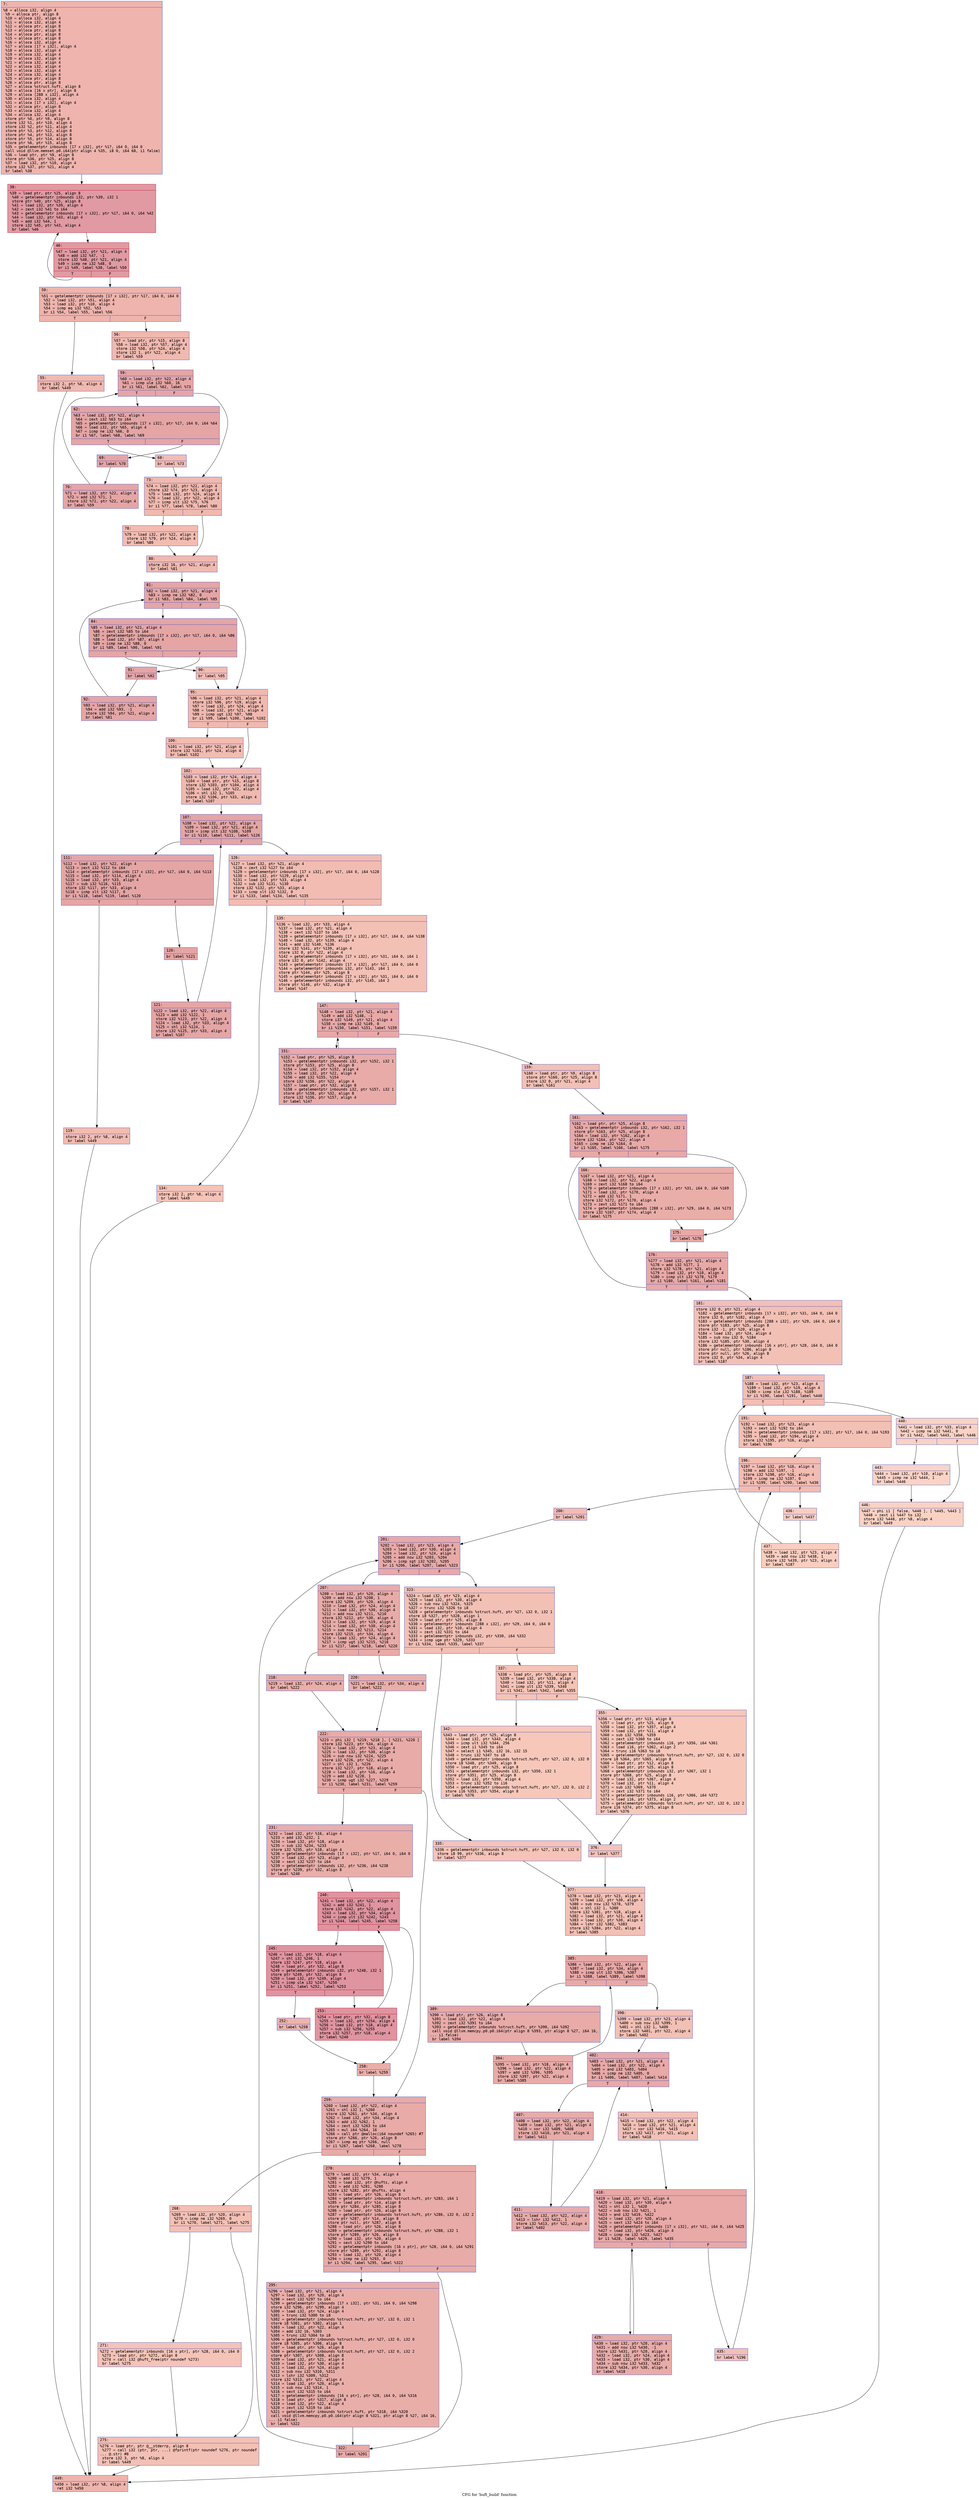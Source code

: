 digraph "CFG for 'huft_build' function" {
	label="CFG for 'huft_build' function";

	Node0x6000031de0d0 [shape=record,color="#3d50c3ff", style=filled, fillcolor="#d8564670" fontname="Courier",label="{7:\l|  %8 = alloca i32, align 4\l  %9 = alloca ptr, align 8\l  %10 = alloca i32, align 4\l  %11 = alloca i32, align 4\l  %12 = alloca ptr, align 8\l  %13 = alloca ptr, align 8\l  %14 = alloca ptr, align 8\l  %15 = alloca ptr, align 8\l  %16 = alloca i32, align 4\l  %17 = alloca [17 x i32], align 4\l  %18 = alloca i32, align 4\l  %19 = alloca i32, align 4\l  %20 = alloca i32, align 4\l  %21 = alloca i32, align 4\l  %22 = alloca i32, align 4\l  %23 = alloca i32, align 4\l  %24 = alloca i32, align 4\l  %25 = alloca ptr, align 8\l  %26 = alloca ptr, align 8\l  %27 = alloca %struct.huft, align 8\l  %28 = alloca [16 x ptr], align 8\l  %29 = alloca [288 x i32], align 4\l  %30 = alloca i32, align 4\l  %31 = alloca [17 x i32], align 4\l  %32 = alloca ptr, align 8\l  %33 = alloca i32, align 4\l  %34 = alloca i32, align 4\l  store ptr %0, ptr %9, align 8\l  store i32 %1, ptr %10, align 4\l  store i32 %2, ptr %11, align 4\l  store ptr %3, ptr %12, align 8\l  store ptr %4, ptr %13, align 8\l  store ptr %5, ptr %14, align 8\l  store ptr %6, ptr %15, align 8\l  %35 = getelementptr inbounds [17 x i32], ptr %17, i64 0, i64 0\l  call void @llvm.memset.p0.i64(ptr align 4 %35, i8 0, i64 68, i1 false)\l  %36 = load ptr, ptr %9, align 8\l  store ptr %36, ptr %25, align 8\l  %37 = load i32, ptr %10, align 4\l  store i32 %37, ptr %21, align 4\l  br label %38\l}"];
	Node0x6000031de0d0 -> Node0x6000031de120[tooltip="7 -> 38\nProbability 100.00%" ];
	Node0x6000031de120 [shape=record,color="#b70d28ff", style=filled, fillcolor="#bb1b2c70" fontname="Courier",label="{38:\l|  %39 = load ptr, ptr %25, align 8\l  %40 = getelementptr inbounds i32, ptr %39, i32 1\l  store ptr %40, ptr %25, align 8\l  %41 = load i32, ptr %39, align 4\l  %42 = zext i32 %41 to i64\l  %43 = getelementptr inbounds [17 x i32], ptr %17, i64 0, i64 %42\l  %44 = load i32, ptr %43, align 4\l  %45 = add i32 %44, 1\l  store i32 %45, ptr %43, align 4\l  br label %46\l}"];
	Node0x6000031de120 -> Node0x6000031de170[tooltip="38 -> 46\nProbability 100.00%" ];
	Node0x6000031de170 [shape=record,color="#b70d28ff", style=filled, fillcolor="#bb1b2c70" fontname="Courier",label="{46:\l|  %47 = load i32, ptr %21, align 4\l  %48 = add i32 %47, -1\l  store i32 %48, ptr %21, align 4\l  %49 = icmp ne i32 %48, 0\l  br i1 %49, label %38, label %50\l|{<s0>T|<s1>F}}"];
	Node0x6000031de170:s0 -> Node0x6000031de120[tooltip="46 -> 38\nProbability 96.88%" ];
	Node0x6000031de170:s1 -> Node0x6000031de1c0[tooltip="46 -> 50\nProbability 3.12%" ];
	Node0x6000031de1c0 [shape=record,color="#3d50c3ff", style=filled, fillcolor="#d8564670" fontname="Courier",label="{50:\l|  %51 = getelementptr inbounds [17 x i32], ptr %17, i64 0, i64 0\l  %52 = load i32, ptr %51, align 4\l  %53 = load i32, ptr %10, align 4\l  %54 = icmp eq i32 %52, %53\l  br i1 %54, label %55, label %56\l|{<s0>T|<s1>F}}"];
	Node0x6000031de1c0:s0 -> Node0x6000031de210[tooltip="50 -> 55\nProbability 50.00%" ];
	Node0x6000031de1c0:s1 -> Node0x6000031de260[tooltip="50 -> 56\nProbability 50.00%" ];
	Node0x6000031de210 [shape=record,color="#3d50c3ff", style=filled, fillcolor="#de614d70" fontname="Courier",label="{55:\l|  store i32 2, ptr %8, align 4\l  br label %449\l}"];
	Node0x6000031de210 -> Node0x6000031dfac0[tooltip="55 -> 449\nProbability 100.00%" ];
	Node0x6000031de260 [shape=record,color="#3d50c3ff", style=filled, fillcolor="#de614d70" fontname="Courier",label="{56:\l|  %57 = load ptr, ptr %15, align 8\l  %58 = load i32, ptr %57, align 4\l  store i32 %58, ptr %24, align 4\l  store i32 1, ptr %22, align 4\l  br label %59\l}"];
	Node0x6000031de260 -> Node0x6000031de2b0[tooltip="56 -> 59\nProbability 100.00%" ];
	Node0x6000031de2b0 [shape=record,color="#3d50c3ff", style=filled, fillcolor="#c5333470" fontname="Courier",label="{59:\l|  %60 = load i32, ptr %22, align 4\l  %61 = icmp ule i32 %60, 16\l  br i1 %61, label %62, label %73\l|{<s0>T|<s1>F}}"];
	Node0x6000031de2b0:s0 -> Node0x6000031de300[tooltip="59 -> 62\nProbability 96.88%" ];
	Node0x6000031de2b0:s1 -> Node0x6000031de440[tooltip="59 -> 73\nProbability 3.12%" ];
	Node0x6000031de300 [shape=record,color="#3d50c3ff", style=filled, fillcolor="#c5333470" fontname="Courier",label="{62:\l|  %63 = load i32, ptr %22, align 4\l  %64 = zext i32 %63 to i64\l  %65 = getelementptr inbounds [17 x i32], ptr %17, i64 0, i64 %64\l  %66 = load i32, ptr %65, align 4\l  %67 = icmp ne i32 %66, 0\l  br i1 %67, label %68, label %69\l|{<s0>T|<s1>F}}"];
	Node0x6000031de300:s0 -> Node0x6000031de350[tooltip="62 -> 68\nProbability 3.12%" ];
	Node0x6000031de300:s1 -> Node0x6000031de3a0[tooltip="62 -> 69\nProbability 96.88%" ];
	Node0x6000031de350 [shape=record,color="#3d50c3ff", style=filled, fillcolor="#e1675170" fontname="Courier",label="{68:\l|  br label %73\l}"];
	Node0x6000031de350 -> Node0x6000031de440[tooltip="68 -> 73\nProbability 100.00%" ];
	Node0x6000031de3a0 [shape=record,color="#3d50c3ff", style=filled, fillcolor="#c5333470" fontname="Courier",label="{69:\l|  br label %70\l}"];
	Node0x6000031de3a0 -> Node0x6000031de3f0[tooltip="69 -> 70\nProbability 100.00%" ];
	Node0x6000031de3f0 [shape=record,color="#3d50c3ff", style=filled, fillcolor="#c5333470" fontname="Courier",label="{70:\l|  %71 = load i32, ptr %22, align 4\l  %72 = add i32 %71, 1\l  store i32 %72, ptr %22, align 4\l  br label %59\l}"];
	Node0x6000031de3f0 -> Node0x6000031de2b0[tooltip="70 -> 59\nProbability 100.00%" ];
	Node0x6000031de440 [shape=record,color="#3d50c3ff", style=filled, fillcolor="#de614d70" fontname="Courier",label="{73:\l|  %74 = load i32, ptr %22, align 4\l  store i32 %74, ptr %23, align 4\l  %75 = load i32, ptr %24, align 4\l  %76 = load i32, ptr %22, align 4\l  %77 = icmp ult i32 %75, %76\l  br i1 %77, label %78, label %80\l|{<s0>T|<s1>F}}"];
	Node0x6000031de440:s0 -> Node0x6000031de490[tooltip="73 -> 78\nProbability 50.00%" ];
	Node0x6000031de440:s1 -> Node0x6000031de4e0[tooltip="73 -> 80\nProbability 50.00%" ];
	Node0x6000031de490 [shape=record,color="#3d50c3ff", style=filled, fillcolor="#e1675170" fontname="Courier",label="{78:\l|  %79 = load i32, ptr %22, align 4\l  store i32 %79, ptr %24, align 4\l  br label %80\l}"];
	Node0x6000031de490 -> Node0x6000031de4e0[tooltip="78 -> 80\nProbability 100.00%" ];
	Node0x6000031de4e0 [shape=record,color="#3d50c3ff", style=filled, fillcolor="#de614d70" fontname="Courier",label="{80:\l|  store i32 16, ptr %21, align 4\l  br label %81\l}"];
	Node0x6000031de4e0 -> Node0x6000031de530[tooltip="80 -> 81\nProbability 100.00%" ];
	Node0x6000031de530 [shape=record,color="#3d50c3ff", style=filled, fillcolor="#c5333470" fontname="Courier",label="{81:\l|  %82 = load i32, ptr %21, align 4\l  %83 = icmp ne i32 %82, 0\l  br i1 %83, label %84, label %95\l|{<s0>T|<s1>F}}"];
	Node0x6000031de530:s0 -> Node0x6000031de580[tooltip="81 -> 84\nProbability 96.88%" ];
	Node0x6000031de530:s1 -> Node0x6000031de6c0[tooltip="81 -> 95\nProbability 3.12%" ];
	Node0x6000031de580 [shape=record,color="#3d50c3ff", style=filled, fillcolor="#c5333470" fontname="Courier",label="{84:\l|  %85 = load i32, ptr %21, align 4\l  %86 = zext i32 %85 to i64\l  %87 = getelementptr inbounds [17 x i32], ptr %17, i64 0, i64 %86\l  %88 = load i32, ptr %87, align 4\l  %89 = icmp ne i32 %88, 0\l  br i1 %89, label %90, label %91\l|{<s0>T|<s1>F}}"];
	Node0x6000031de580:s0 -> Node0x6000031de5d0[tooltip="84 -> 90\nProbability 3.12%" ];
	Node0x6000031de580:s1 -> Node0x6000031de620[tooltip="84 -> 91\nProbability 96.88%" ];
	Node0x6000031de5d0 [shape=record,color="#3d50c3ff", style=filled, fillcolor="#e1675170" fontname="Courier",label="{90:\l|  br label %95\l}"];
	Node0x6000031de5d0 -> Node0x6000031de6c0[tooltip="90 -> 95\nProbability 100.00%" ];
	Node0x6000031de620 [shape=record,color="#3d50c3ff", style=filled, fillcolor="#c5333470" fontname="Courier",label="{91:\l|  br label %92\l}"];
	Node0x6000031de620 -> Node0x6000031de670[tooltip="91 -> 92\nProbability 100.00%" ];
	Node0x6000031de670 [shape=record,color="#3d50c3ff", style=filled, fillcolor="#c5333470" fontname="Courier",label="{92:\l|  %93 = load i32, ptr %21, align 4\l  %94 = add i32 %93, -1\l  store i32 %94, ptr %21, align 4\l  br label %81\l}"];
	Node0x6000031de670 -> Node0x6000031de530[tooltip="92 -> 81\nProbability 100.00%" ];
	Node0x6000031de6c0 [shape=record,color="#3d50c3ff", style=filled, fillcolor="#de614d70" fontname="Courier",label="{95:\l|  %96 = load i32, ptr %21, align 4\l  store i32 %96, ptr %19, align 4\l  %97 = load i32, ptr %24, align 4\l  %98 = load i32, ptr %21, align 4\l  %99 = icmp ugt i32 %97, %98\l  br i1 %99, label %100, label %102\l|{<s0>T|<s1>F}}"];
	Node0x6000031de6c0:s0 -> Node0x6000031de710[tooltip="95 -> 100\nProbability 50.00%" ];
	Node0x6000031de6c0:s1 -> Node0x6000031de760[tooltip="95 -> 102\nProbability 50.00%" ];
	Node0x6000031de710 [shape=record,color="#3d50c3ff", style=filled, fillcolor="#e1675170" fontname="Courier",label="{100:\l|  %101 = load i32, ptr %21, align 4\l  store i32 %101, ptr %24, align 4\l  br label %102\l}"];
	Node0x6000031de710 -> Node0x6000031de760[tooltip="100 -> 102\nProbability 100.00%" ];
	Node0x6000031de760 [shape=record,color="#3d50c3ff", style=filled, fillcolor="#de614d70" fontname="Courier",label="{102:\l|  %103 = load i32, ptr %24, align 4\l  %104 = load ptr, ptr %15, align 8\l  store i32 %103, ptr %104, align 4\l  %105 = load i32, ptr %22, align 4\l  %106 = shl i32 1, %105\l  store i32 %106, ptr %33, align 4\l  br label %107\l}"];
	Node0x6000031de760 -> Node0x6000031de7b0[tooltip="102 -> 107\nProbability 100.00%" ];
	Node0x6000031de7b0 [shape=record,color="#3d50c3ff", style=filled, fillcolor="#c5333470" fontname="Courier",label="{107:\l|  %108 = load i32, ptr %22, align 4\l  %109 = load i32, ptr %21, align 4\l  %110 = icmp ult i32 %108, %109\l  br i1 %110, label %111, label %126\l|{<s0>T|<s1>F}}"];
	Node0x6000031de7b0:s0 -> Node0x6000031de800[tooltip="107 -> 111\nProbability 96.88%" ];
	Node0x6000031de7b0:s1 -> Node0x6000031de940[tooltip="107 -> 126\nProbability 3.12%" ];
	Node0x6000031de800 [shape=record,color="#3d50c3ff", style=filled, fillcolor="#c5333470" fontname="Courier",label="{111:\l|  %112 = load i32, ptr %22, align 4\l  %113 = zext i32 %112 to i64\l  %114 = getelementptr inbounds [17 x i32], ptr %17, i64 0, i64 %113\l  %115 = load i32, ptr %114, align 4\l  %116 = load i32, ptr %33, align 4\l  %117 = sub i32 %116, %115\l  store i32 %117, ptr %33, align 4\l  %118 = icmp slt i32 %117, 0\l  br i1 %118, label %119, label %120\l|{<s0>T|<s1>F}}"];
	Node0x6000031de800:s0 -> Node0x6000031de850[tooltip="111 -> 119\nProbability 3.12%" ];
	Node0x6000031de800:s1 -> Node0x6000031de8a0[tooltip="111 -> 120\nProbability 96.88%" ];
	Node0x6000031de850 [shape=record,color="#3d50c3ff", style=filled, fillcolor="#e1675170" fontname="Courier",label="{119:\l|  store i32 2, ptr %8, align 4\l  br label %449\l}"];
	Node0x6000031de850 -> Node0x6000031dfac0[tooltip="119 -> 449\nProbability 100.00%" ];
	Node0x6000031de8a0 [shape=record,color="#3d50c3ff", style=filled, fillcolor="#c5333470" fontname="Courier",label="{120:\l|  br label %121\l}"];
	Node0x6000031de8a0 -> Node0x6000031de8f0[tooltip="120 -> 121\nProbability 100.00%" ];
	Node0x6000031de8f0 [shape=record,color="#3d50c3ff", style=filled, fillcolor="#c5333470" fontname="Courier",label="{121:\l|  %122 = load i32, ptr %22, align 4\l  %123 = add i32 %122, 1\l  store i32 %123, ptr %22, align 4\l  %124 = load i32, ptr %33, align 4\l  %125 = shl i32 %124, 1\l  store i32 %125, ptr %33, align 4\l  br label %107\l}"];
	Node0x6000031de8f0 -> Node0x6000031de7b0[tooltip="121 -> 107\nProbability 100.00%" ];
	Node0x6000031de940 [shape=record,color="#3d50c3ff", style=filled, fillcolor="#e1675170" fontname="Courier",label="{126:\l|  %127 = load i32, ptr %21, align 4\l  %128 = zext i32 %127 to i64\l  %129 = getelementptr inbounds [17 x i32], ptr %17, i64 0, i64 %128\l  %130 = load i32, ptr %129, align 4\l  %131 = load i32, ptr %33, align 4\l  %132 = sub i32 %131, %130\l  store i32 %132, ptr %33, align 4\l  %133 = icmp slt i32 %132, 0\l  br i1 %133, label %134, label %135\l|{<s0>T|<s1>F}}"];
	Node0x6000031de940:s0 -> Node0x6000031de990[tooltip="126 -> 134\nProbability 37.50%" ];
	Node0x6000031de940:s1 -> Node0x6000031de9e0[tooltip="126 -> 135\nProbability 62.50%" ];
	Node0x6000031de990 [shape=record,color="#3d50c3ff", style=filled, fillcolor="#e8765c70" fontname="Courier",label="{134:\l|  store i32 2, ptr %8, align 4\l  br label %449\l}"];
	Node0x6000031de990 -> Node0x6000031dfac0[tooltip="134 -> 449\nProbability 100.00%" ];
	Node0x6000031de9e0 [shape=record,color="#3d50c3ff", style=filled, fillcolor="#e5705870" fontname="Courier",label="{135:\l|  %136 = load i32, ptr %33, align 4\l  %137 = load i32, ptr %21, align 4\l  %138 = zext i32 %137 to i64\l  %139 = getelementptr inbounds [17 x i32], ptr %17, i64 0, i64 %138\l  %140 = load i32, ptr %139, align 4\l  %141 = add i32 %140, %136\l  store i32 %141, ptr %139, align 4\l  store i32 0, ptr %22, align 4\l  %142 = getelementptr inbounds [17 x i32], ptr %31, i64 0, i64 1\l  store i32 0, ptr %142, align 4\l  %143 = getelementptr inbounds [17 x i32], ptr %17, i64 0, i64 0\l  %144 = getelementptr inbounds i32, ptr %143, i64 1\l  store ptr %144, ptr %25, align 8\l  %145 = getelementptr inbounds [17 x i32], ptr %31, i64 0, i64 0\l  %146 = getelementptr inbounds i32, ptr %145, i64 2\l  store ptr %146, ptr %32, align 8\l  br label %147\l}"];
	Node0x6000031de9e0 -> Node0x6000031dea30[tooltip="135 -> 147\nProbability 100.00%" ];
	Node0x6000031dea30 [shape=record,color="#3d50c3ff", style=filled, fillcolor="#ca3b3770" fontname="Courier",label="{147:\l|  %148 = load i32, ptr %21, align 4\l  %149 = add i32 %148, -1\l  store i32 %149, ptr %21, align 4\l  %150 = icmp ne i32 %149, 0\l  br i1 %150, label %151, label %159\l|{<s0>T|<s1>F}}"];
	Node0x6000031dea30:s0 -> Node0x6000031dea80[tooltip="147 -> 151\nProbability 96.88%" ];
	Node0x6000031dea30:s1 -> Node0x6000031dead0[tooltip="147 -> 159\nProbability 3.12%" ];
	Node0x6000031dea80 [shape=record,color="#3d50c3ff", style=filled, fillcolor="#cc403a70" fontname="Courier",label="{151:\l|  %152 = load ptr, ptr %25, align 8\l  %153 = getelementptr inbounds i32, ptr %152, i32 1\l  store ptr %153, ptr %25, align 8\l  %154 = load i32, ptr %152, align 4\l  %155 = load i32, ptr %22, align 4\l  %156 = add i32 %155, %154\l  store i32 %156, ptr %22, align 4\l  %157 = load ptr, ptr %32, align 8\l  %158 = getelementptr inbounds i32, ptr %157, i32 1\l  store ptr %158, ptr %32, align 8\l  store i32 %156, ptr %157, align 4\l  br label %147\l}"];
	Node0x6000031dea80 -> Node0x6000031dea30[tooltip="151 -> 147\nProbability 100.00%" ];
	Node0x6000031dead0 [shape=record,color="#3d50c3ff", style=filled, fillcolor="#e5705870" fontname="Courier",label="{159:\l|  %160 = load ptr, ptr %9, align 8\l  store ptr %160, ptr %25, align 8\l  store i32 0, ptr %21, align 4\l  br label %161\l}"];
	Node0x6000031dead0 -> Node0x6000031deb20[tooltip="159 -> 161\nProbability 100.00%" ];
	Node0x6000031deb20 [shape=record,color="#3d50c3ff", style=filled, fillcolor="#ca3b3770" fontname="Courier",label="{161:\l|  %162 = load ptr, ptr %25, align 8\l  %163 = getelementptr inbounds i32, ptr %162, i32 1\l  store ptr %163, ptr %25, align 8\l  %164 = load i32, ptr %162, align 4\l  store i32 %164, ptr %22, align 4\l  %165 = icmp ne i32 %164, 0\l  br i1 %165, label %166, label %175\l|{<s0>T|<s1>F}}"];
	Node0x6000031deb20:s0 -> Node0x6000031deb70[tooltip="161 -> 166\nProbability 62.50%" ];
	Node0x6000031deb20:s1 -> Node0x6000031debc0[tooltip="161 -> 175\nProbability 37.50%" ];
	Node0x6000031deb70 [shape=record,color="#3d50c3ff", style=filled, fillcolor="#d0473d70" fontname="Courier",label="{166:\l|  %167 = load i32, ptr %21, align 4\l  %168 = load i32, ptr %22, align 4\l  %169 = zext i32 %168 to i64\l  %170 = getelementptr inbounds [17 x i32], ptr %31, i64 0, i64 %169\l  %171 = load i32, ptr %170, align 4\l  %172 = add i32 %171, 1\l  store i32 %172, ptr %170, align 4\l  %173 = zext i32 %171 to i64\l  %174 = getelementptr inbounds [288 x i32], ptr %29, i64 0, i64 %173\l  store i32 %167, ptr %174, align 4\l  br label %175\l}"];
	Node0x6000031deb70 -> Node0x6000031debc0[tooltip="166 -> 175\nProbability 100.00%" ];
	Node0x6000031debc0 [shape=record,color="#3d50c3ff", style=filled, fillcolor="#ca3b3770" fontname="Courier",label="{175:\l|  br label %176\l}"];
	Node0x6000031debc0 -> Node0x6000031dec10[tooltip="175 -> 176\nProbability 100.00%" ];
	Node0x6000031dec10 [shape=record,color="#3d50c3ff", style=filled, fillcolor="#ca3b3770" fontname="Courier",label="{176:\l|  %177 = load i32, ptr %21, align 4\l  %178 = add i32 %177, 1\l  store i32 %178, ptr %21, align 4\l  %179 = load i32, ptr %10, align 4\l  %180 = icmp ult i32 %178, %179\l  br i1 %180, label %161, label %181\l|{<s0>T|<s1>F}}"];
	Node0x6000031dec10:s0 -> Node0x6000031deb20[tooltip="176 -> 161\nProbability 96.88%" ];
	Node0x6000031dec10:s1 -> Node0x6000031dec60[tooltip="176 -> 181\nProbability 3.12%" ];
	Node0x6000031dec60 [shape=record,color="#3d50c3ff", style=filled, fillcolor="#e5705870" fontname="Courier",label="{181:\l|  store i32 0, ptr %21, align 4\l  %182 = getelementptr inbounds [17 x i32], ptr %31, i64 0, i64 0\l  store i32 0, ptr %182, align 4\l  %183 = getelementptr inbounds [288 x i32], ptr %29, i64 0, i64 0\l  store ptr %183, ptr %25, align 8\l  store i32 -1, ptr %20, align 4\l  %184 = load i32, ptr %24, align 4\l  %185 = sub nsw i32 0, %184\l  store i32 %185, ptr %30, align 4\l  %186 = getelementptr inbounds [16 x ptr], ptr %28, i64 0, i64 0\l  store ptr null, ptr %186, align 8\l  store ptr null, ptr %26, align 8\l  store i32 0, ptr %34, align 4\l  br label %187\l}"];
	Node0x6000031dec60 -> Node0x6000031decb0[tooltip="181 -> 187\nProbability 100.00%" ];
	Node0x6000031decb0 [shape=record,color="#3d50c3ff", style=filled, fillcolor="#e36c5570" fontname="Courier",label="{187:\l|  %188 = load i32, ptr %23, align 4\l  %189 = load i32, ptr %19, align 4\l  %190 = icmp sle i32 %188, %189\l  br i1 %190, label %191, label %440\l|{<s0>T|<s1>F}}"];
	Node0x6000031decb0:s0 -> Node0x6000031ded00[tooltip="187 -> 191\nProbability 96.88%" ];
	Node0x6000031decb0:s1 -> Node0x6000031df9d0[tooltip="187 -> 440\nProbability 3.12%" ];
	Node0x6000031ded00 [shape=record,color="#3d50c3ff", style=filled, fillcolor="#e5705870" fontname="Courier",label="{191:\l|  %192 = load i32, ptr %23, align 4\l  %193 = sext i32 %192 to i64\l  %194 = getelementptr inbounds [17 x i32], ptr %17, i64 0, i64 %193\l  %195 = load i32, ptr %194, align 4\l  store i32 %195, ptr %16, align 4\l  br label %196\l}"];
	Node0x6000031ded00 -> Node0x6000031ded50[tooltip="191 -> 196\nProbability 100.00%" ];
	Node0x6000031ded50 [shape=record,color="#3d50c3ff", style=filled, fillcolor="#e1675170" fontname="Courier",label="{196:\l|  %197 = load i32, ptr %16, align 4\l  %198 = add i32 %197, -1\l  store i32 %198, ptr %16, align 4\l  %199 = icmp ne i32 %197, 0\l  br i1 %199, label %200, label %436\l|{<s0>T|<s1>F}}"];
	Node0x6000031ded50:s0 -> Node0x6000031deda0[tooltip="196 -> 200\nProbability 96.88%" ];
	Node0x6000031ded50:s1 -> Node0x6000031df930[tooltip="196 -> 436\nProbability 3.12%" ];
	Node0x6000031deda0 [shape=record,color="#3d50c3ff", style=filled, fillcolor="#e1675170" fontname="Courier",label="{200:\l|  br label %201\l}"];
	Node0x6000031deda0 -> Node0x6000031dedf0[tooltip="200 -> 201\nProbability 100.00%" ];
	Node0x6000031dedf0 [shape=record,color="#3d50c3ff", style=filled, fillcolor="#ca3b3770" fontname="Courier",label="{201:\l|  %202 = load i32, ptr %23, align 4\l  %203 = load i32, ptr %30, align 4\l  %204 = load i32, ptr %24, align 4\l  %205 = add nsw i32 %203, %204\l  %206 = icmp sgt i32 %202, %205\l  br i1 %206, label %207, label %323\l|{<s0>T|<s1>F}}"];
	Node0x6000031dedf0:s0 -> Node0x6000031dee40[tooltip="201 -> 207\nProbability 96.88%" ];
	Node0x6000031dedf0:s1 -> Node0x6000031df390[tooltip="201 -> 323\nProbability 3.12%" ];
	Node0x6000031dee40 [shape=record,color="#3d50c3ff", style=filled, fillcolor="#cc403a70" fontname="Courier",label="{207:\l|  %208 = load i32, ptr %20, align 4\l  %209 = add nsw i32 %208, 1\l  store i32 %209, ptr %20, align 4\l  %210 = load i32, ptr %24, align 4\l  %211 = load i32, ptr %30, align 4\l  %212 = add nsw i32 %211, %210\l  store i32 %212, ptr %30, align 4\l  %213 = load i32, ptr %19, align 4\l  %214 = load i32, ptr %30, align 4\l  %215 = sub nsw i32 %213, %214\l  store i32 %215, ptr %34, align 4\l  %216 = load i32, ptr %24, align 4\l  %217 = icmp ugt i32 %215, %216\l  br i1 %217, label %218, label %220\l|{<s0>T|<s1>F}}"];
	Node0x6000031dee40:s0 -> Node0x6000031dee90[tooltip="207 -> 218\nProbability 50.00%" ];
	Node0x6000031dee40:s1 -> Node0x6000031deee0[tooltip="207 -> 220\nProbability 50.00%" ];
	Node0x6000031dee90 [shape=record,color="#3d50c3ff", style=filled, fillcolor="#d0473d70" fontname="Courier",label="{218:\l|  %219 = load i32, ptr %24, align 4\l  br label %222\l}"];
	Node0x6000031dee90 -> Node0x6000031def30[tooltip="218 -> 222\nProbability 100.00%" ];
	Node0x6000031deee0 [shape=record,color="#3d50c3ff", style=filled, fillcolor="#d0473d70" fontname="Courier",label="{220:\l|  %221 = load i32, ptr %34, align 4\l  br label %222\l}"];
	Node0x6000031deee0 -> Node0x6000031def30[tooltip="220 -> 222\nProbability 100.00%" ];
	Node0x6000031def30 [shape=record,color="#3d50c3ff", style=filled, fillcolor="#cc403a70" fontname="Courier",label="{222:\l|  %223 = phi i32 [ %219, %218 ], [ %221, %220 ]\l  store i32 %223, ptr %34, align 4\l  %224 = load i32, ptr %23, align 4\l  %225 = load i32, ptr %30, align 4\l  %226 = sub nsw i32 %224, %225\l  store i32 %226, ptr %22, align 4\l  %227 = shl i32 1, %226\l  store i32 %227, ptr %18, align 4\l  %228 = load i32, ptr %16, align 4\l  %229 = add i32 %228, 1\l  %230 = icmp ugt i32 %227, %229\l  br i1 %230, label %231, label %259\l|{<s0>T|<s1>F}}"];
	Node0x6000031def30:s0 -> Node0x6000031def80[tooltip="222 -> 231\nProbability 50.00%" ];
	Node0x6000031def30:s1 -> Node0x6000031df160[tooltip="222 -> 259\nProbability 50.00%" ];
	Node0x6000031def80 [shape=record,color="#3d50c3ff", style=filled, fillcolor="#d0473d70" fontname="Courier",label="{231:\l|  %232 = load i32, ptr %16, align 4\l  %233 = add i32 %232, 1\l  %234 = load i32, ptr %18, align 4\l  %235 = sub i32 %234, %233\l  store i32 %235, ptr %18, align 4\l  %236 = getelementptr inbounds [17 x i32], ptr %17, i64 0, i64 0\l  %237 = load i32, ptr %23, align 4\l  %238 = sext i32 %237 to i64\l  %239 = getelementptr inbounds i32, ptr %236, i64 %238\l  store ptr %239, ptr %32, align 8\l  br label %240\l}"];
	Node0x6000031def80 -> Node0x6000031defd0[tooltip="231 -> 240\nProbability 100.00%" ];
	Node0x6000031defd0 [shape=record,color="#b70d28ff", style=filled, fillcolor="#b70d2870" fontname="Courier",label="{240:\l|  %241 = load i32, ptr %22, align 4\l  %242 = add i32 %241, 1\l  store i32 %242, ptr %22, align 4\l  %243 = load i32, ptr %34, align 4\l  %244 = icmp ult i32 %242, %243\l  br i1 %244, label %245, label %258\l|{<s0>T|<s1>F}}"];
	Node0x6000031defd0:s0 -> Node0x6000031df020[tooltip="240 -> 245\nProbability 96.88%" ];
	Node0x6000031defd0:s1 -> Node0x6000031df110[tooltip="240 -> 258\nProbability 3.12%" ];
	Node0x6000031df020 [shape=record,color="#b70d28ff", style=filled, fillcolor="#b70d2870" fontname="Courier",label="{245:\l|  %246 = load i32, ptr %18, align 4\l  %247 = shl i32 %246, 1\l  store i32 %247, ptr %18, align 4\l  %248 = load ptr, ptr %32, align 8\l  %249 = getelementptr inbounds i32, ptr %248, i32 1\l  store ptr %249, ptr %32, align 8\l  %250 = load i32, ptr %249, align 4\l  %251 = icmp ule i32 %247, %250\l  br i1 %251, label %252, label %253\l|{<s0>T|<s1>F}}"];
	Node0x6000031df020:s0 -> Node0x6000031df070[tooltip="245 -> 252\nProbability 3.12%" ];
	Node0x6000031df020:s1 -> Node0x6000031df0c0[tooltip="245 -> 253\nProbability 96.88%" ];
	Node0x6000031df070 [shape=record,color="#3d50c3ff", style=filled, fillcolor="#d6524470" fontname="Courier",label="{252:\l|  br label %258\l}"];
	Node0x6000031df070 -> Node0x6000031df110[tooltip="252 -> 258\nProbability 100.00%" ];
	Node0x6000031df0c0 [shape=record,color="#b70d28ff", style=filled, fillcolor="#b70d2870" fontname="Courier",label="{253:\l|  %254 = load ptr, ptr %32, align 8\l  %255 = load i32, ptr %254, align 4\l  %256 = load i32, ptr %18, align 4\l  %257 = sub i32 %256, %255\l  store i32 %257, ptr %18, align 4\l  br label %240\l}"];
	Node0x6000031df0c0 -> Node0x6000031defd0[tooltip="253 -> 240\nProbability 100.00%" ];
	Node0x6000031df110 [shape=record,color="#3d50c3ff", style=filled, fillcolor="#d0473d70" fontname="Courier",label="{258:\l|  br label %259\l}"];
	Node0x6000031df110 -> Node0x6000031df160[tooltip="258 -> 259\nProbability 100.00%" ];
	Node0x6000031df160 [shape=record,color="#3d50c3ff", style=filled, fillcolor="#cc403a70" fontname="Courier",label="{259:\l|  %260 = load i32, ptr %22, align 4\l  %261 = shl i32 1, %260\l  store i32 %261, ptr %34, align 4\l  %262 = load i32, ptr %34, align 4\l  %263 = add i32 %262, 1\l  %264 = zext i32 %263 to i64\l  %265 = mul i64 %264, 16\l  %266 = call ptr @malloc(i64 noundef %265) #7\l  store ptr %266, ptr %26, align 8\l  %267 = icmp eq ptr %266, null\l  br i1 %267, label %268, label %278\l|{<s0>T|<s1>F}}"];
	Node0x6000031df160:s0 -> Node0x6000031df1b0[tooltip="259 -> 268\nProbability 3.12%" ];
	Node0x6000031df160:s1 -> Node0x6000031df2a0[tooltip="259 -> 278\nProbability 96.88%" ];
	Node0x6000031df1b0 [shape=record,color="#3d50c3ff", style=filled, fillcolor="#e5705870" fontname="Courier",label="{268:\l|  %269 = load i32, ptr %20, align 4\l  %270 = icmp ne i32 %269, 0\l  br i1 %270, label %271, label %275\l|{<s0>T|<s1>F}}"];
	Node0x6000031df1b0:s0 -> Node0x6000031df200[tooltip="268 -> 271\nProbability 62.50%" ];
	Node0x6000031df1b0:s1 -> Node0x6000031df250[tooltip="268 -> 275\nProbability 37.50%" ];
	Node0x6000031df200 [shape=record,color="#3d50c3ff", style=filled, fillcolor="#e8765c70" fontname="Courier",label="{271:\l|  %272 = getelementptr inbounds [16 x ptr], ptr %28, i64 0, i64 0\l  %273 = load ptr, ptr %272, align 8\l  %274 = call i32 @huft_free(ptr noundef %273)\l  br label %275\l}"];
	Node0x6000031df200 -> Node0x6000031df250[tooltip="271 -> 275\nProbability 100.00%" ];
	Node0x6000031df250 [shape=record,color="#3d50c3ff", style=filled, fillcolor="#e5705870" fontname="Courier",label="{275:\l|  %276 = load ptr, ptr @__stderrp, align 8\l  %277 = call i32 (ptr, ptr, ...) @fprintf(ptr noundef %276, ptr noundef\l... @.str) #8\l  store i32 3, ptr %8, align 4\l  br label %449\l}"];
	Node0x6000031df250 -> Node0x6000031dfac0[tooltip="275 -> 449\nProbability 100.00%" ];
	Node0x6000031df2a0 [shape=record,color="#3d50c3ff", style=filled, fillcolor="#cc403a70" fontname="Courier",label="{278:\l|  %279 = load i32, ptr %34, align 4\l  %280 = add i32 %279, 1\l  %281 = load i32, ptr @hufts, align 4\l  %282 = add i32 %281, %280\l  store i32 %282, ptr @hufts, align 4\l  %283 = load ptr, ptr %26, align 8\l  %284 = getelementptr inbounds %struct.huft, ptr %283, i64 1\l  %285 = load ptr, ptr %14, align 8\l  store ptr %284, ptr %285, align 8\l  %286 = load ptr, ptr %26, align 8\l  %287 = getelementptr inbounds %struct.huft, ptr %286, i32 0, i32 2\l  store ptr %287, ptr %14, align 8\l  store ptr null, ptr %287, align 8\l  %288 = load ptr, ptr %26, align 8\l  %289 = getelementptr inbounds %struct.huft, ptr %288, i32 1\l  store ptr %289, ptr %26, align 8\l  %290 = load i32, ptr %20, align 4\l  %291 = sext i32 %290 to i64\l  %292 = getelementptr inbounds [16 x ptr], ptr %28, i64 0, i64 %291\l  store ptr %289, ptr %292, align 8\l  %293 = load i32, ptr %20, align 4\l  %294 = icmp ne i32 %293, 0\l  br i1 %294, label %295, label %322\l|{<s0>T|<s1>F}}"];
	Node0x6000031df2a0:s0 -> Node0x6000031df2f0[tooltip="278 -> 295\nProbability 62.50%" ];
	Node0x6000031df2a0:s1 -> Node0x6000031df340[tooltip="278 -> 322\nProbability 37.50%" ];
	Node0x6000031df2f0 [shape=record,color="#3d50c3ff", style=filled, fillcolor="#d0473d70" fontname="Courier",label="{295:\l|  %296 = load i32, ptr %21, align 4\l  %297 = load i32, ptr %20, align 4\l  %298 = sext i32 %297 to i64\l  %299 = getelementptr inbounds [17 x i32], ptr %31, i64 0, i64 %298\l  store i32 %296, ptr %299, align 4\l  %300 = load i32, ptr %24, align 4\l  %301 = trunc i32 %300 to i8\l  %302 = getelementptr inbounds %struct.huft, ptr %27, i32 0, i32 1\l  store i8 %301, ptr %302, align 1\l  %303 = load i32, ptr %22, align 4\l  %304 = add i32 16, %303\l  %305 = trunc i32 %304 to i8\l  %306 = getelementptr inbounds %struct.huft, ptr %27, i32 0, i32 0\l  store i8 %305, ptr %306, align 8\l  %307 = load ptr, ptr %26, align 8\l  %308 = getelementptr inbounds %struct.huft, ptr %27, i32 0, i32 2\l  store ptr %307, ptr %308, align 8\l  %309 = load i32, ptr %21, align 4\l  %310 = load i32, ptr %30, align 4\l  %311 = load i32, ptr %24, align 4\l  %312 = sub nsw i32 %310, %311\l  %313 = lshr i32 %309, %312\l  store i32 %313, ptr %22, align 4\l  %314 = load i32, ptr %20, align 4\l  %315 = sub nsw i32 %314, 1\l  %316 = sext i32 %315 to i64\l  %317 = getelementptr inbounds [16 x ptr], ptr %28, i64 0, i64 %316\l  %318 = load ptr, ptr %317, align 8\l  %319 = load i32, ptr %22, align 4\l  %320 = zext i32 %319 to i64\l  %321 = getelementptr inbounds %struct.huft, ptr %318, i64 %320\l  call void @llvm.memcpy.p0.p0.i64(ptr align 8 %321, ptr align 8 %27, i64 16,\l... i1 false)\l  br label %322\l}"];
	Node0x6000031df2f0 -> Node0x6000031df340[tooltip="295 -> 322\nProbability 100.00%" ];
	Node0x6000031df340 [shape=record,color="#3d50c3ff", style=filled, fillcolor="#cc403a70" fontname="Courier",label="{322:\l|  br label %201\l}"];
	Node0x6000031df340 -> Node0x6000031dedf0[tooltip="322 -> 201\nProbability 100.00%" ];
	Node0x6000031df390 [shape=record,color="#3d50c3ff", style=filled, fillcolor="#e5705870" fontname="Courier",label="{323:\l|  %324 = load i32, ptr %23, align 4\l  %325 = load i32, ptr %30, align 4\l  %326 = sub nsw i32 %324, %325\l  %327 = trunc i32 %326 to i8\l  %328 = getelementptr inbounds %struct.huft, ptr %27, i32 0, i32 1\l  store i8 %327, ptr %328, align 1\l  %329 = load ptr, ptr %25, align 8\l  %330 = getelementptr inbounds [288 x i32], ptr %29, i64 0, i64 0\l  %331 = load i32, ptr %10, align 4\l  %332 = zext i32 %331 to i64\l  %333 = getelementptr inbounds i32, ptr %330, i64 %332\l  %334 = icmp uge ptr %329, %333\l  br i1 %334, label %335, label %337\l|{<s0>T|<s1>F}}"];
	Node0x6000031df390:s0 -> Node0x6000031df3e0[tooltip="323 -> 335\nProbability 50.00%" ];
	Node0x6000031df390:s1 -> Node0x6000031df430[tooltip="323 -> 337\nProbability 50.00%" ];
	Node0x6000031df3e0 [shape=record,color="#3d50c3ff", style=filled, fillcolor="#e8765c70" fontname="Courier",label="{335:\l|  %336 = getelementptr inbounds %struct.huft, ptr %27, i32 0, i32 0\l  store i8 99, ptr %336, align 8\l  br label %377\l}"];
	Node0x6000031df3e0 -> Node0x6000031df570[tooltip="335 -> 377\nProbability 100.00%" ];
	Node0x6000031df430 [shape=record,color="#3d50c3ff", style=filled, fillcolor="#e8765c70" fontname="Courier",label="{337:\l|  %338 = load ptr, ptr %25, align 8\l  %339 = load i32, ptr %338, align 4\l  %340 = load i32, ptr %11, align 4\l  %341 = icmp ult i32 %339, %340\l  br i1 %341, label %342, label %355\l|{<s0>T|<s1>F}}"];
	Node0x6000031df430:s0 -> Node0x6000031df480[tooltip="337 -> 342\nProbability 50.00%" ];
	Node0x6000031df430:s1 -> Node0x6000031df4d0[tooltip="337 -> 355\nProbability 50.00%" ];
	Node0x6000031df480 [shape=record,color="#3d50c3ff", style=filled, fillcolor="#ec7f6370" fontname="Courier",label="{342:\l|  %343 = load ptr, ptr %25, align 8\l  %344 = load i32, ptr %343, align 4\l  %345 = icmp ult i32 %344, 256\l  %346 = zext i1 %345 to i64\l  %347 = select i1 %345, i32 16, i32 15\l  %348 = trunc i32 %347 to i8\l  %349 = getelementptr inbounds %struct.huft, ptr %27, i32 0, i32 0\l  store i8 %348, ptr %349, align 8\l  %350 = load ptr, ptr %25, align 8\l  %351 = getelementptr inbounds i32, ptr %350, i32 1\l  store ptr %351, ptr %25, align 8\l  %352 = load i32, ptr %350, align 4\l  %353 = trunc i32 %352 to i16\l  %354 = getelementptr inbounds %struct.huft, ptr %27, i32 0, i32 2\l  store i16 %353, ptr %354, align 8\l  br label %376\l}"];
	Node0x6000031df480 -> Node0x6000031df520[tooltip="342 -> 376\nProbability 100.00%" ];
	Node0x6000031df4d0 [shape=record,color="#3d50c3ff", style=filled, fillcolor="#ec7f6370" fontname="Courier",label="{355:\l|  %356 = load ptr, ptr %13, align 8\l  %357 = load ptr, ptr %25, align 8\l  %358 = load i32, ptr %357, align 4\l  %359 = load i32, ptr %11, align 4\l  %360 = sub i32 %358, %359\l  %361 = zext i32 %360 to i64\l  %362 = getelementptr inbounds i16, ptr %356, i64 %361\l  %363 = load i16, ptr %362, align 2\l  %364 = trunc i16 %363 to i8\l  %365 = getelementptr inbounds %struct.huft, ptr %27, i32 0, i32 0\l  store i8 %364, ptr %365, align 8\l  %366 = load ptr, ptr %12, align 8\l  %367 = load ptr, ptr %25, align 8\l  %368 = getelementptr inbounds i32, ptr %367, i32 1\l  store ptr %368, ptr %25, align 8\l  %369 = load i32, ptr %367, align 4\l  %370 = load i32, ptr %11, align 4\l  %371 = sub i32 %369, %370\l  %372 = zext i32 %371 to i64\l  %373 = getelementptr inbounds i16, ptr %366, i64 %372\l  %374 = load i16, ptr %373, align 2\l  %375 = getelementptr inbounds %struct.huft, ptr %27, i32 0, i32 2\l  store i16 %374, ptr %375, align 8\l  br label %376\l}"];
	Node0x6000031df4d0 -> Node0x6000031df520[tooltip="355 -> 376\nProbability 100.00%" ];
	Node0x6000031df520 [shape=record,color="#3d50c3ff", style=filled, fillcolor="#e8765c70" fontname="Courier",label="{376:\l|  br label %377\l}"];
	Node0x6000031df520 -> Node0x6000031df570[tooltip="376 -> 377\nProbability 100.00%" ];
	Node0x6000031df570 [shape=record,color="#3d50c3ff", style=filled, fillcolor="#e5705870" fontname="Courier",label="{377:\l|  %378 = load i32, ptr %23, align 4\l  %379 = load i32, ptr %30, align 4\l  %380 = sub nsw i32 %378, %379\l  %381 = shl i32 1, %380\l  store i32 %381, ptr %18, align 4\l  %382 = load i32, ptr %21, align 4\l  %383 = load i32, ptr %30, align 4\l  %384 = lshr i32 %382, %383\l  store i32 %384, ptr %22, align 4\l  br label %385\l}"];
	Node0x6000031df570 -> Node0x6000031df5c0[tooltip="377 -> 385\nProbability 100.00%" ];
	Node0x6000031df5c0 [shape=record,color="#3d50c3ff", style=filled, fillcolor="#ca3b3770" fontname="Courier",label="{385:\l|  %386 = load i32, ptr %22, align 4\l  %387 = load i32, ptr %34, align 4\l  %388 = icmp ult i32 %386, %387\l  br i1 %388, label %389, label %398\l|{<s0>T|<s1>F}}"];
	Node0x6000031df5c0:s0 -> Node0x6000031df610[tooltip="385 -> 389\nProbability 96.88%" ];
	Node0x6000031df5c0:s1 -> Node0x6000031df6b0[tooltip="385 -> 398\nProbability 3.12%" ];
	Node0x6000031df610 [shape=record,color="#3d50c3ff", style=filled, fillcolor="#cc403a70" fontname="Courier",label="{389:\l|  %390 = load ptr, ptr %26, align 8\l  %391 = load i32, ptr %22, align 4\l  %392 = zext i32 %391 to i64\l  %393 = getelementptr inbounds %struct.huft, ptr %390, i64 %392\l  call void @llvm.memcpy.p0.p0.i64(ptr align 8 %393, ptr align 8 %27, i64 16,\l... i1 false)\l  br label %394\l}"];
	Node0x6000031df610 -> Node0x6000031df660[tooltip="389 -> 394\nProbability 100.00%" ];
	Node0x6000031df660 [shape=record,color="#3d50c3ff", style=filled, fillcolor="#cc403a70" fontname="Courier",label="{394:\l|  %395 = load i32, ptr %18, align 4\l  %396 = load i32, ptr %22, align 4\l  %397 = add i32 %396, %395\l  store i32 %397, ptr %22, align 4\l  br label %385\l}"];
	Node0x6000031df660 -> Node0x6000031df5c0[tooltip="394 -> 385\nProbability 100.00%" ];
	Node0x6000031df6b0 [shape=record,color="#3d50c3ff", style=filled, fillcolor="#e5705870" fontname="Courier",label="{398:\l|  %399 = load i32, ptr %23, align 4\l  %400 = sub nsw i32 %399, 1\l  %401 = shl i32 1, %400\l  store i32 %401, ptr %22, align 4\l  br label %402\l}"];
	Node0x6000031df6b0 -> Node0x6000031df700[tooltip="398 -> 402\nProbability 100.00%" ];
	Node0x6000031df700 [shape=record,color="#3d50c3ff", style=filled, fillcolor="#ca3b3770" fontname="Courier",label="{402:\l|  %403 = load i32, ptr %21, align 4\l  %404 = load i32, ptr %22, align 4\l  %405 = and i32 %403, %404\l  %406 = icmp ne i32 %405, 0\l  br i1 %406, label %407, label %414\l|{<s0>T|<s1>F}}"];
	Node0x6000031df700:s0 -> Node0x6000031df750[tooltip="402 -> 407\nProbability 96.88%" ];
	Node0x6000031df700:s1 -> Node0x6000031df7f0[tooltip="402 -> 414\nProbability 3.12%" ];
	Node0x6000031df750 [shape=record,color="#3d50c3ff", style=filled, fillcolor="#cc403a70" fontname="Courier",label="{407:\l|  %408 = load i32, ptr %22, align 4\l  %409 = load i32, ptr %21, align 4\l  %410 = xor i32 %409, %408\l  store i32 %410, ptr %21, align 4\l  br label %411\l}"];
	Node0x6000031df750 -> Node0x6000031df7a0[tooltip="407 -> 411\nProbability 100.00%" ];
	Node0x6000031df7a0 [shape=record,color="#3d50c3ff", style=filled, fillcolor="#cc403a70" fontname="Courier",label="{411:\l|  %412 = load i32, ptr %22, align 4\l  %413 = lshr i32 %412, 1\l  store i32 %413, ptr %22, align 4\l  br label %402\l}"];
	Node0x6000031df7a0 -> Node0x6000031df700[tooltip="411 -> 402\nProbability 100.00%" ];
	Node0x6000031df7f0 [shape=record,color="#3d50c3ff", style=filled, fillcolor="#e5705870" fontname="Courier",label="{414:\l|  %415 = load i32, ptr %22, align 4\l  %416 = load i32, ptr %21, align 4\l  %417 = xor i32 %416, %415\l  store i32 %417, ptr %21, align 4\l  br label %418\l}"];
	Node0x6000031df7f0 -> Node0x6000031df840[tooltip="414 -> 418\nProbability 100.00%" ];
	Node0x6000031df840 [shape=record,color="#3d50c3ff", style=filled, fillcolor="#ca3b3770" fontname="Courier",label="{418:\l|  %419 = load i32, ptr %21, align 4\l  %420 = load i32, ptr %30, align 4\l  %421 = shl i32 1, %420\l  %422 = sub nsw i32 %421, 1\l  %423 = and i32 %419, %422\l  %424 = load i32, ptr %20, align 4\l  %425 = sext i32 %424 to i64\l  %426 = getelementptr inbounds [17 x i32], ptr %31, i64 0, i64 %425\l  %427 = load i32, ptr %426, align 4\l  %428 = icmp ne i32 %423, %427\l  br i1 %428, label %429, label %435\l|{<s0>T|<s1>F}}"];
	Node0x6000031df840:s0 -> Node0x6000031df890[tooltip="418 -> 429\nProbability 96.88%" ];
	Node0x6000031df840:s1 -> Node0x6000031df8e0[tooltip="418 -> 435\nProbability 3.12%" ];
	Node0x6000031df890 [shape=record,color="#3d50c3ff", style=filled, fillcolor="#cc403a70" fontname="Courier",label="{429:\l|  %430 = load i32, ptr %20, align 4\l  %431 = add nsw i32 %430, -1\l  store i32 %431, ptr %20, align 4\l  %432 = load i32, ptr %24, align 4\l  %433 = load i32, ptr %30, align 4\l  %434 = sub nsw i32 %433, %432\l  store i32 %434, ptr %30, align 4\l  br label %418\l}"];
	Node0x6000031df890 -> Node0x6000031df840[tooltip="429 -> 418\nProbability 100.00%" ];
	Node0x6000031df8e0 [shape=record,color="#3d50c3ff", style=filled, fillcolor="#e5705870" fontname="Courier",label="{435:\l|  br label %196\l}"];
	Node0x6000031df8e0 -> Node0x6000031ded50[tooltip="435 -> 196\nProbability 100.00%" ];
	Node0x6000031df930 [shape=record,color="#3d50c3ff", style=filled, fillcolor="#f2907270" fontname="Courier",label="{436:\l|  br label %437\l}"];
	Node0x6000031df930 -> Node0x6000031df980[tooltip="436 -> 437\nProbability 100.00%" ];
	Node0x6000031df980 [shape=record,color="#3d50c3ff", style=filled, fillcolor="#f2907270" fontname="Courier",label="{437:\l|  %438 = load i32, ptr %23, align 4\l  %439 = add nsw i32 %438, 1\l  store i32 %439, ptr %23, align 4\l  br label %187\l}"];
	Node0x6000031df980 -> Node0x6000031decb0[tooltip="437 -> 187\nProbability 100.00%" ];
	Node0x6000031df9d0 [shape=record,color="#3d50c3ff", style=filled, fillcolor="#f4987a70" fontname="Courier",label="{440:\l|  %441 = load i32, ptr %33, align 4\l  %442 = icmp ne i32 %441, 0\l  br i1 %442, label %443, label %446\l|{<s0>T|<s1>F}}"];
	Node0x6000031df9d0:s0 -> Node0x6000031dfa20[tooltip="440 -> 443\nProbability 62.50%" ];
	Node0x6000031df9d0:s1 -> Node0x6000031dfa70[tooltip="440 -> 446\nProbability 37.50%" ];
	Node0x6000031dfa20 [shape=record,color="#3d50c3ff", style=filled, fillcolor="#f59c7d70" fontname="Courier",label="{443:\l|  %444 = load i32, ptr %10, align 4\l  %445 = icmp ne i32 %444, 1\l  br label %446\l}"];
	Node0x6000031dfa20 -> Node0x6000031dfa70[tooltip="443 -> 446\nProbability 100.00%" ];
	Node0x6000031dfa70 [shape=record,color="#3d50c3ff", style=filled, fillcolor="#f4987a70" fontname="Courier",label="{446:\l|  %447 = phi i1 [ false, %440 ], [ %445, %443 ]\l  %448 = zext i1 %447 to i32\l  store i32 %448, ptr %8, align 4\l  br label %449\l}"];
	Node0x6000031dfa70 -> Node0x6000031dfac0[tooltip="446 -> 449\nProbability 100.00%" ];
	Node0x6000031dfac0 [shape=record,color="#3d50c3ff", style=filled, fillcolor="#d8564670" fontname="Courier",label="{449:\l|  %450 = load i32, ptr %8, align 4\l  ret i32 %450\l}"];
}
